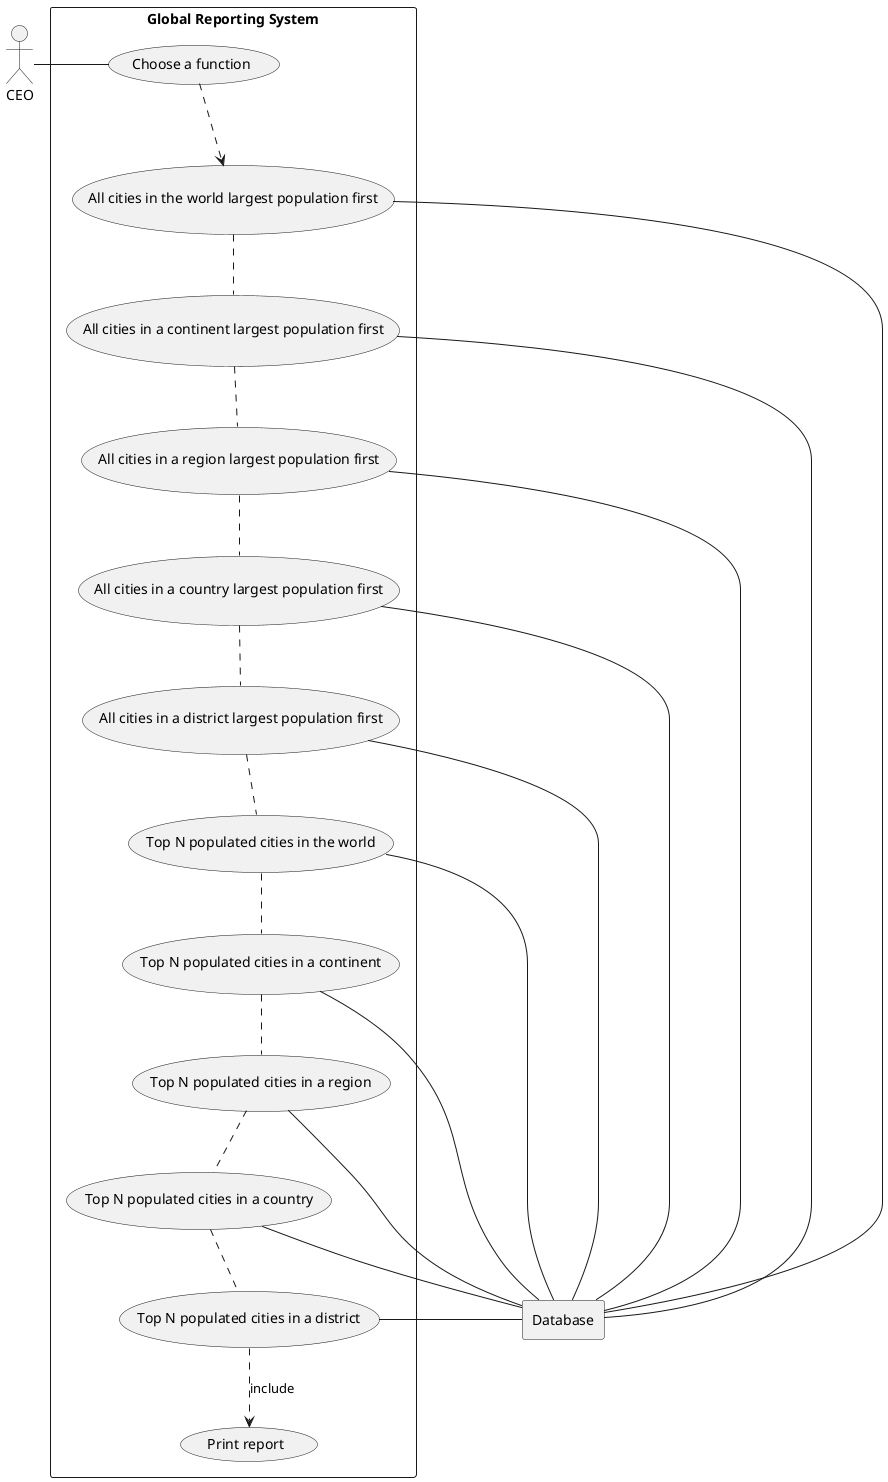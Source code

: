 @startuml

actor CEO as "CEO"

rectangle Database

rectangle "Global Reporting System" {

    usecase Choice as "Choose a function"
    usecase UC1 as "All cities in the world largest population first"
    usecase UC2 as "All cities in a continent largest population first"
    usecase UC3 as "All cities in a region largest population first"
    usecase UC4 as "All cities in a country largest population first"
    usecase UC5 as "All cities in a district largest population first"
    usecase UC6 as "Top N populated cities in the world"
    usecase UC7 as "Top N populated cities in a continent"
    usecase UC8 as "Top N populated cities in a region"
    usecase UC9 as "Top N populated cities in a country"
    usecase UC10 as "Top N populated cities in a district"
    usecase UCa as "Print report"

    CEO - Choice
    Choice ..> UC1
    UC1 .. UC2
    UC2 .. UC3
    UC3 .. UC4
    UC4 .. UC5
    UC5 .. UC6
    UC6 .. UC7
    UC7 .. UC8
    UC8 .. UC9
    UC9 .. UC10
    UC10 ..> UCa : include

    UC1 - Database
    UC2 - Database
    UC3 - Database
    UC4 - Database
    UC5 - Database
    UC6 - Database
    UC7 - Database
    UC8 - Database
    UC9 - Database
    UC10 - Database
}

@enduml